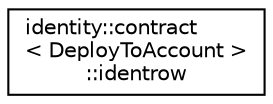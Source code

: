 digraph "Graphical Class Hierarchy"
{
  edge [fontname="Helvetica",fontsize="10",labelfontname="Helvetica",labelfontsize="10"];
  node [fontname="Helvetica",fontsize="10",shape=record];
  rankdir="LR";
  Node0 [label="identity::contract\l\< DeployToAccount \>\l::identrow",height=0.2,width=0.4,color="black", fillcolor="white", style="filled",URL="$structidentity_1_1contract_1_1identrow.html"];
}

